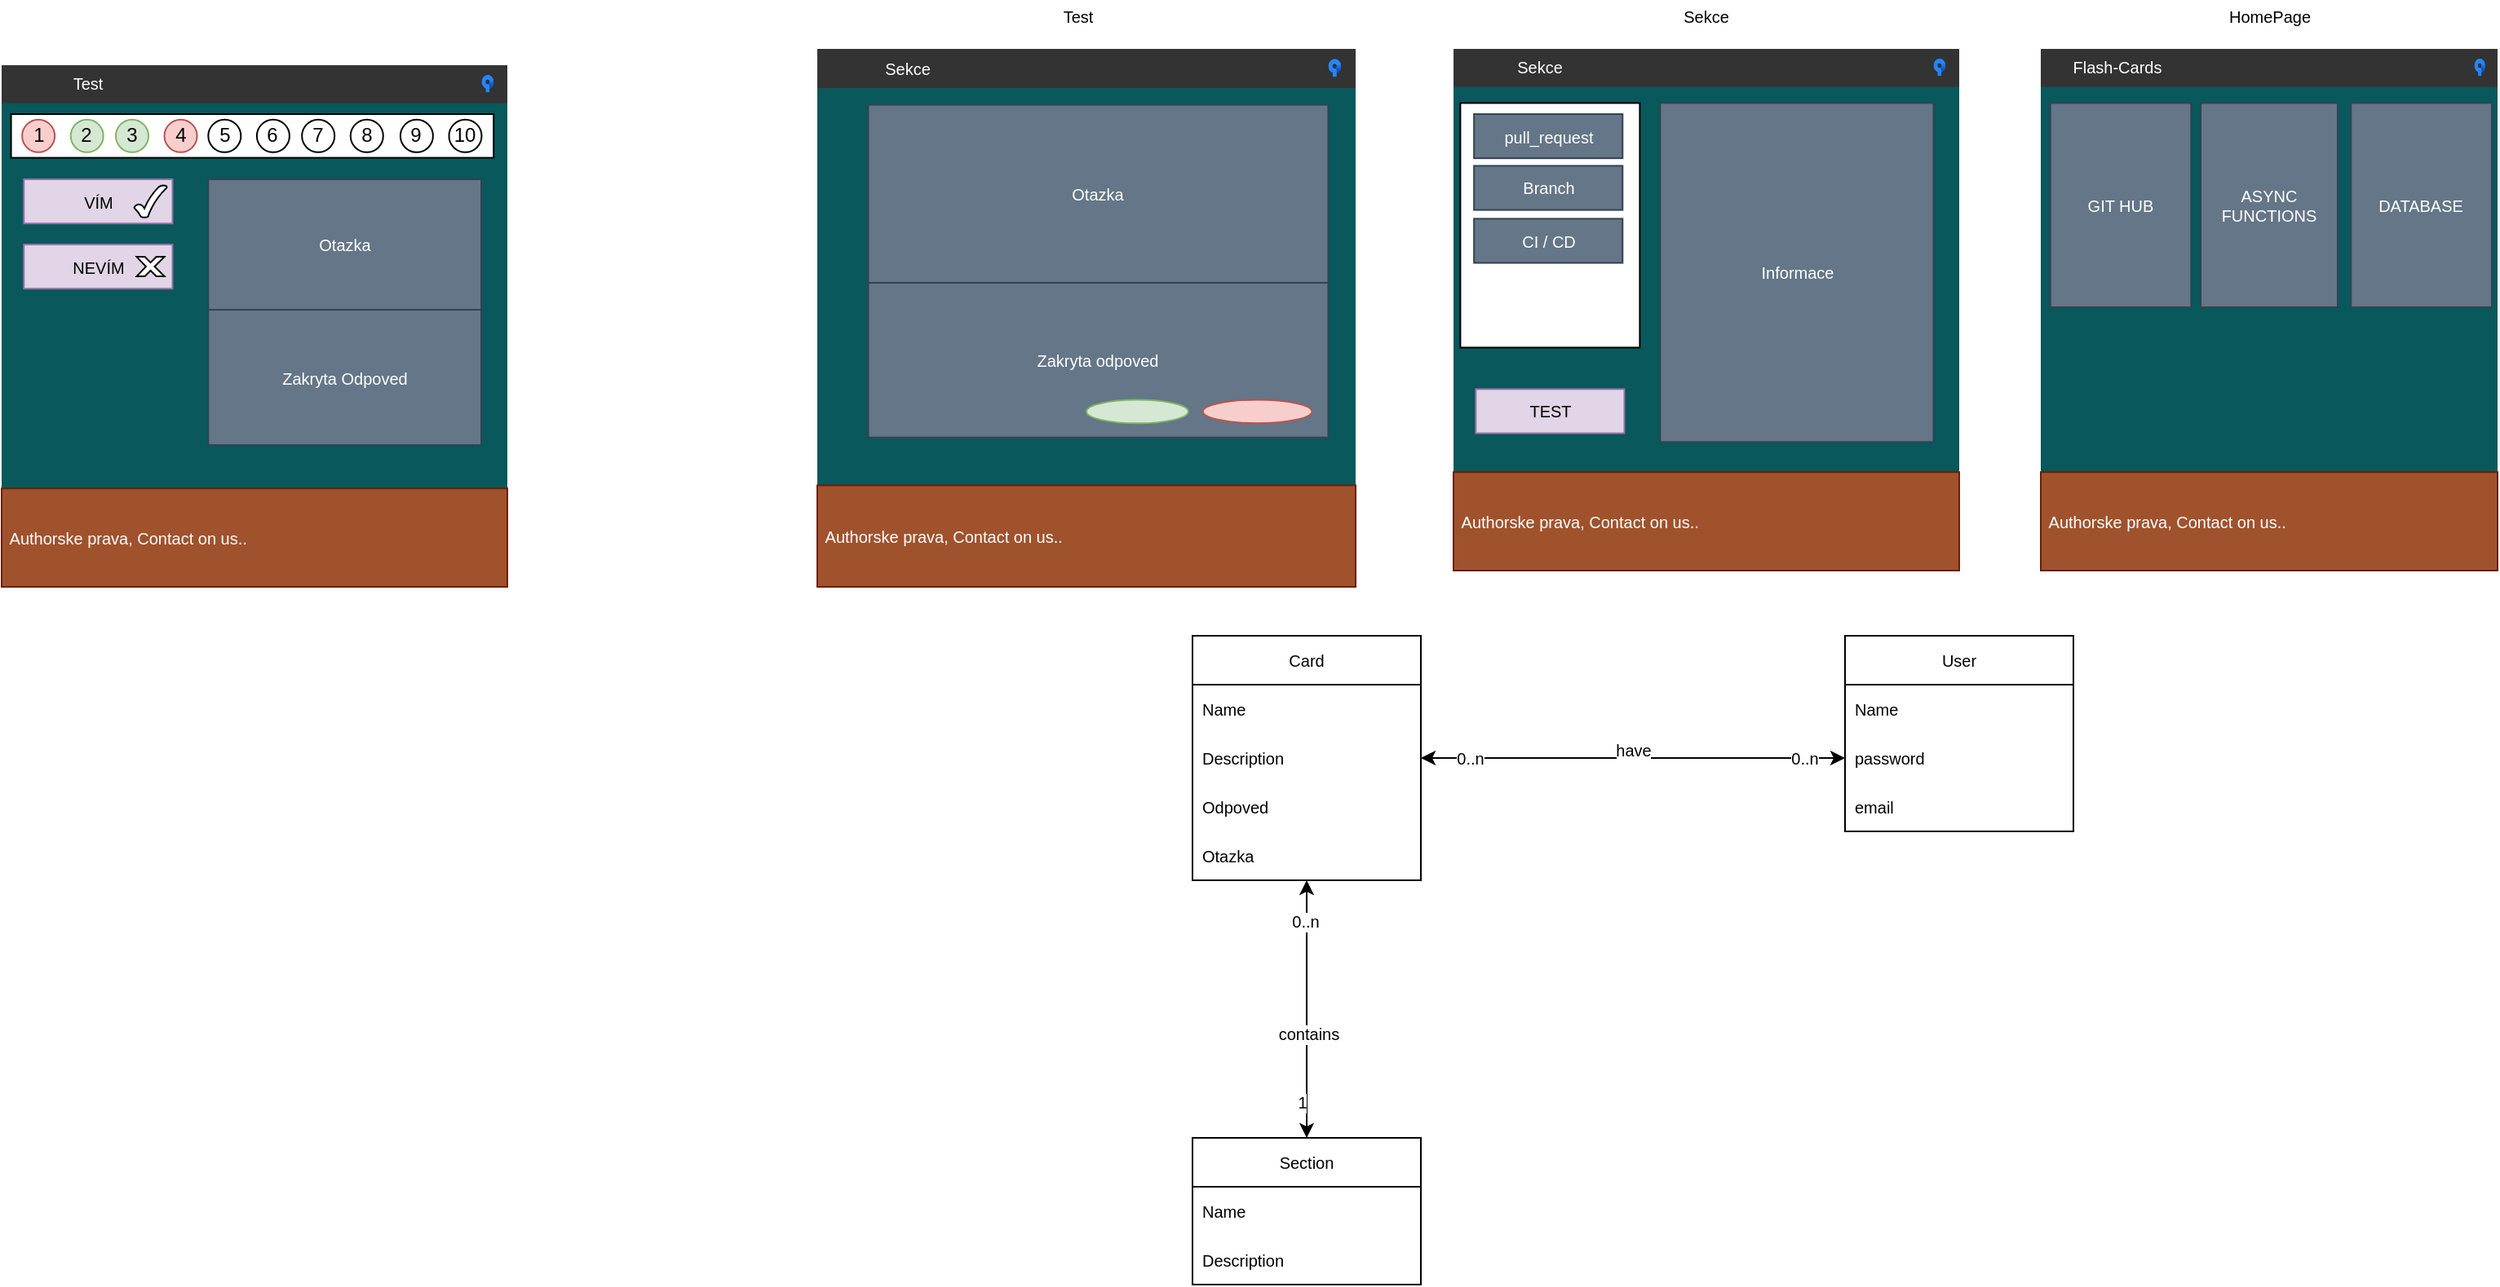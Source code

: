 <mxfile version="17.3.0" type="github">
  <diagram name="Page-1" id="5348f1db-0dfa-24cf-5d06-2057accb5106">
    <mxGraphModel dx="2661" dy="762" grid="1" gridSize="10" guides="1" tooltips="1" connect="1" arrows="1" fold="1" page="1" pageScale="1.5" pageWidth="826" pageHeight="1169" background="none" math="0" shadow="0">
      <root>
        <mxCell id="0" style=";html=1;" />
        <mxCell id="1" style=";html=1;" parent="0" />
        <mxCell id="ZXZA906Pf2Y4qzO6l1SS-5" value="" style="group;fontSize=10;" parent="1" vertex="1" connectable="0">
          <mxGeometry x="1070" y="90" width="280" height="320" as="geometry" />
        </mxCell>
        <mxCell id="55dd390204d0f602-3" value="" style="whiteSpace=wrap;html=1;rounded=0;shadow=0;dashed=0;strokeColor=none;strokeWidth=4;fillColor=#08585C;gradientColor=none;fontFamily=Helvetica;fontSize=10;fontColor=#FFFFFF;align=center;" parent="ZXZA906Pf2Y4qzO6l1SS-5" vertex="1">
          <mxGeometry y="22.642" width="280" height="273.208" as="geometry" />
        </mxCell>
        <mxCell id="55dd390204d0f602-1" value="&lt;blockquote style=&quot;margin: 0px 0px 0px 40px; border: none; padding: 0px; font-size: 10px;&quot;&gt;&lt;br style=&quot;font-size: 10px;&quot;&gt;&lt;/blockquote&gt;" style="whiteSpace=wrap;html=1;rounded=0;shadow=0;dashed=0;strokeColor=none;strokeWidth=4;fillColor=#333333;gradientColor=none;fontFamily=Helvetica;fontSize=10;fontColor=#FFFFFF;align=left;" parent="ZXZA906Pf2Y4qzO6l1SS-5" vertex="1">
          <mxGeometry width="280" height="23.273" as="geometry" />
        </mxCell>
        <mxCell id="MdLTqhbY8C-cr0AxBz09-2" value="&lt;font style=&quot;font-size: 10px;&quot;&gt;GIT HUB&lt;/font&gt;" style="rounded=0;whiteSpace=wrap;html=1;fillColor=#647687;strokeColor=#314354;fontColor=#ffffff;fontSize=10;" parent="ZXZA906Pf2Y4qzO6l1SS-5" vertex="1">
          <mxGeometry x="5.833" y="33.208" width="86.333" height="125.283" as="geometry" />
        </mxCell>
        <mxCell id="MdLTqhbY8C-cr0AxBz09-3" value="&lt;font style=&quot;font-size: 10px;&quot;&gt;ASYNC FUNCTIONS&lt;/font&gt;" style="rounded=0;whiteSpace=wrap;html=1;fillColor=#647687;strokeColor=#314354;fontColor=#ffffff;fontSize=10;" parent="ZXZA906Pf2Y4qzO6l1SS-5" vertex="1">
          <mxGeometry x="98.0" y="33.208" width="84" height="125.283" as="geometry" />
        </mxCell>
        <mxCell id="MdLTqhbY8C-cr0AxBz09-4" value="&lt;font style=&quot;font-size: 10px;&quot;&gt;DATABASE&lt;/font&gt;" style="rounded=0;whiteSpace=wrap;html=1;fillColor=#647687;strokeColor=#314354;fontColor=#ffffff;fontSize=10;" parent="ZXZA906Pf2Y4qzO6l1SS-5" vertex="1">
          <mxGeometry x="190.167" y="33.208" width="86.333" height="125.283" as="geometry" />
        </mxCell>
        <mxCell id="MdLTqhbY8C-cr0AxBz09-5" value="" style="image;image=img/lib/atlassian/Sourcetree_Logo.svg;fontSize=10;" parent="ZXZA906Pf2Y4qzO6l1SS-5" vertex="1">
          <mxGeometry x="265.767" y="5.962" width="6.65" height="10.717" as="geometry" />
        </mxCell>
        <mxCell id="MdLTqhbY8C-cr0AxBz09-7" value="&lt;font style=&quot;font-size: 10px;&quot;&gt;&amp;nbsp;Authorske prava, Contact on us..&lt;/font&gt;" style="rounded=0;whiteSpace=wrap;html=1;fontSize=10;fillColor=#a0522d;fontColor=#ffffff;strokeColor=#6D1F00;align=left;" parent="ZXZA906Pf2Y4qzO6l1SS-5" vertex="1">
          <mxGeometry y="259.623" width="280" height="60.377" as="geometry" />
        </mxCell>
        <mxCell id="ZXZA906Pf2Y4qzO6l1SS-7" style="edgeStyle=orthogonalEdgeStyle;rounded=0;orthogonalLoop=1;jettySize=auto;html=1;exitX=0.5;exitY=1;exitDx=0;exitDy=0;fontSize=10;" parent="ZXZA906Pf2Y4qzO6l1SS-5" source="55dd390204d0f602-1" target="55dd390204d0f602-1" edge="1">
          <mxGeometry relative="1" as="geometry" />
        </mxCell>
        <mxCell id="ZXZA906Pf2Y4qzO6l1SS-8" value="&lt;font color=&quot;#ffffff&quot; style=&quot;font-size: 10px;&quot;&gt;Flash-Cards&lt;/font&gt;" style="text;html=1;align=center;verticalAlign=middle;whiteSpace=wrap;rounded=0;fontSize=10;" parent="ZXZA906Pf2Y4qzO6l1SS-5" vertex="1">
          <mxGeometry x="11.351" y="4.364" width="71.892" height="13.913" as="geometry" />
        </mxCell>
        <mxCell id="2MfmbT6leCUpZEmxPiPL-1" value="" style="group;fontSize=10;" parent="1" vertex="1" connectable="0">
          <mxGeometry x="710" y="90" width="310" height="320" as="geometry" />
        </mxCell>
        <mxCell id="2MfmbT6leCUpZEmxPiPL-2" value="" style="whiteSpace=wrap;html=1;rounded=0;shadow=0;dashed=0;strokeColor=none;strokeWidth=4;fillColor=#08585C;gradientColor=none;fontFamily=Helvetica;fontSize=10;fontColor=#FFFFFF;align=center;" parent="2MfmbT6leCUpZEmxPiPL-1" vertex="1">
          <mxGeometry y="22.642" width="310" height="273.208" as="geometry" />
        </mxCell>
        <mxCell id="2MfmbT6leCUpZEmxPiPL-3" value="&lt;blockquote style=&quot;margin: 0px 0px 0px 40px; border: none; padding: 0px; font-size: 10px;&quot;&gt;&lt;br style=&quot;font-size: 10px;&quot;&gt;&lt;/blockquote&gt;" style="whiteSpace=wrap;html=1;rounded=0;shadow=0;dashed=0;strokeColor=none;strokeWidth=4;fillColor=#333333;gradientColor=none;fontFamily=Helvetica;fontSize=10;fontColor=#FFFFFF;align=left;" parent="2MfmbT6leCUpZEmxPiPL-1" vertex="1">
          <mxGeometry width="310" height="23.273" as="geometry" />
        </mxCell>
        <mxCell id="2MfmbT6leCUpZEmxPiPL-7" value="" style="image;image=img/lib/atlassian/Sourcetree_Logo.svg;fontSize=10;" parent="2MfmbT6leCUpZEmxPiPL-1" vertex="1">
          <mxGeometry x="294.242" y="5.962" width="7.363" height="10.717" as="geometry" />
        </mxCell>
        <mxCell id="2MfmbT6leCUpZEmxPiPL-8" value="&lt;font style=&quot;font-size: 10px;&quot;&gt;&amp;nbsp;Authorske prava, Contact on us..&lt;/font&gt;" style="rounded=0;whiteSpace=wrap;html=1;fontSize=10;fillColor=#a0522d;fontColor=#ffffff;strokeColor=#6D1F00;align=left;" parent="2MfmbT6leCUpZEmxPiPL-1" vertex="1">
          <mxGeometry y="259.623" width="310" height="60.377" as="geometry" />
        </mxCell>
        <mxCell id="2MfmbT6leCUpZEmxPiPL-9" style="edgeStyle=orthogonalEdgeStyle;rounded=0;orthogonalLoop=1;jettySize=auto;html=1;exitX=0.5;exitY=1;exitDx=0;exitDy=0;fontSize=10;" parent="2MfmbT6leCUpZEmxPiPL-1" source="2MfmbT6leCUpZEmxPiPL-3" target="2MfmbT6leCUpZEmxPiPL-3" edge="1">
          <mxGeometry relative="1" as="geometry" />
        </mxCell>
        <mxCell id="2MfmbT6leCUpZEmxPiPL-10" value="&lt;font color=&quot;#ffffff&quot; style=&quot;font-size: 10px;&quot;&gt;Sekce&lt;/font&gt;" style="text;html=1;align=center;verticalAlign=middle;whiteSpace=wrap;rounded=0;fontSize=10;" parent="2MfmbT6leCUpZEmxPiPL-1" vertex="1">
          <mxGeometry x="12.568" y="4.364" width="79.595" height="13.913" as="geometry" />
        </mxCell>
        <mxCell id="2MfmbT6leCUpZEmxPiPL-16" value="&lt;span style=&quot;font-size: 10px;&quot;&gt;Informace&lt;/span&gt;" style="rounded=0;whiteSpace=wrap;html=1;fillColor=#647687;strokeColor=#314354;fontColor=#ffffff;fontSize=10;" parent="2MfmbT6leCUpZEmxPiPL-1" vertex="1">
          <mxGeometry x="126.673" y="33.206" width="167.568" height="207.954" as="geometry" />
        </mxCell>
        <mxCell id="2MfmbT6leCUpZEmxPiPL-51" value="&lt;font style=&quot;font-size: 10px;&quot;&gt;TEST&lt;/font&gt;" style="rounded=0;whiteSpace=wrap;html=1;fillColor=#e1d5e7;strokeColor=#9673a6;fontSize=10;" parent="2MfmbT6leCUpZEmxPiPL-1" vertex="1">
          <mxGeometry x="13.648" y="208.696" width="91.081" height="27.084" as="geometry" />
        </mxCell>
        <mxCell id="2MfmbT6leCUpZEmxPiPL-86" value="" style="rounded=0;whiteSpace=wrap;html=1;fontSize=10;" parent="2MfmbT6leCUpZEmxPiPL-1" vertex="1">
          <mxGeometry x="4.19" y="33.21" width="110" height="150" as="geometry" />
        </mxCell>
        <mxCell id="2MfmbT6leCUpZEmxPiPL-6" value="&lt;span style=&quot;font-size: 10px;&quot;&gt;pull_request&lt;/span&gt;" style="rounded=0;whiteSpace=wrap;html=1;fillColor=#647687;strokeColor=#314354;fontColor=#ffffff;fontSize=10;" parent="2MfmbT6leCUpZEmxPiPL-1" vertex="1">
          <mxGeometry x="12.569" y="39.996" width="91.081" height="27.084" as="geometry" />
        </mxCell>
        <mxCell id="2MfmbT6leCUpZEmxPiPL-14" value="&lt;font style=&quot;font-size: 10px;&quot;&gt;Branch&lt;/font&gt;" style="rounded=0;whiteSpace=wrap;html=1;fillColor=#647687;strokeColor=#314354;fontColor=#ffffff;fontSize=10;" parent="2MfmbT6leCUpZEmxPiPL-1" vertex="1">
          <mxGeometry x="12.569" y="71.718" width="91.081" height="27.084" as="geometry" />
        </mxCell>
        <mxCell id="2MfmbT6leCUpZEmxPiPL-15" value="&lt;font style=&quot;font-size: 10px;&quot;&gt;CI / CD&lt;/font&gt;" style="rounded=0;whiteSpace=wrap;html=1;fillColor=#647687;strokeColor=#314354;fontColor=#ffffff;fontSize=10;" parent="2MfmbT6leCUpZEmxPiPL-1" vertex="1">
          <mxGeometry x="12.569" y="104.181" width="91.081" height="27.084" as="geometry" />
        </mxCell>
        <mxCell id="2MfmbT6leCUpZEmxPiPL-12" value="&lt;font style=&quot;font-size: 10px;&quot;&gt;Sekce&lt;/font&gt;" style="text;html=1;strokeColor=none;fillColor=none;align=center;verticalAlign=middle;whiteSpace=wrap;rounded=0;fontSize=10;" parent="1" vertex="1">
          <mxGeometry x="830" y="60" width="70" height="20" as="geometry" />
        </mxCell>
        <mxCell id="2MfmbT6leCUpZEmxPiPL-13" value="&lt;font style=&quot;font-size: 10px;&quot;&gt;HomePage&lt;/font&gt;" style="text;html=1;strokeColor=none;fillColor=none;align=center;verticalAlign=middle;whiteSpace=wrap;rounded=0;fontSize=10;" parent="1" vertex="1">
          <mxGeometry x="1172.5" y="60" width="75" height="20" as="geometry" />
        </mxCell>
        <mxCell id="2MfmbT6leCUpZEmxPiPL-29" value="" style="group;fontSize=10;" parent="1" vertex="1" connectable="0">
          <mxGeometry x="320" y="90" width="330" height="330" as="geometry" />
        </mxCell>
        <mxCell id="2MfmbT6leCUpZEmxPiPL-30" value="" style="whiteSpace=wrap;html=1;rounded=0;shadow=0;dashed=0;strokeColor=none;strokeWidth=4;fillColor=#08585C;gradientColor=none;fontFamily=Helvetica;fontSize=10;fontColor=#FFFFFF;align=center;" parent="2MfmbT6leCUpZEmxPiPL-29" vertex="1">
          <mxGeometry y="23.349" width="330" height="281.745" as="geometry" />
        </mxCell>
        <mxCell id="2MfmbT6leCUpZEmxPiPL-31" value="&lt;blockquote style=&quot;margin: 0px 0px 0px 40px; border: none; padding: 0px; font-size: 10px;&quot;&gt;&lt;br style=&quot;font-size: 10px;&quot;&gt;&lt;/blockquote&gt;" style="whiteSpace=wrap;html=1;rounded=0;shadow=0;dashed=0;strokeColor=none;strokeWidth=4;fillColor=#333333;gradientColor=none;fontFamily=Helvetica;fontSize=10;fontColor=#FFFFFF;align=left;" parent="2MfmbT6leCUpZEmxPiPL-29" vertex="1">
          <mxGeometry width="330" height="24" as="geometry" />
        </mxCell>
        <mxCell id="2MfmbT6leCUpZEmxPiPL-33" value="" style="image;image=img/lib/atlassian/Sourcetree_Logo.svg;fontSize=10;" parent="2MfmbT6leCUpZEmxPiPL-29" vertex="1">
          <mxGeometry x="313.225" y="6.149" width="7.838" height="11.052" as="geometry" />
        </mxCell>
        <mxCell id="2MfmbT6leCUpZEmxPiPL-34" value="&lt;font style=&quot;font-size: 10px;&quot;&gt;&amp;nbsp;Authorske prava, Contact on us..&lt;/font&gt;" style="rounded=0;whiteSpace=wrap;html=1;fontSize=10;fillColor=#a0522d;fontColor=#ffffff;strokeColor=#6D1F00;align=left;" parent="2MfmbT6leCUpZEmxPiPL-29" vertex="1">
          <mxGeometry y="267.736" width="330" height="62.264" as="geometry" />
        </mxCell>
        <mxCell id="2MfmbT6leCUpZEmxPiPL-35" style="edgeStyle=orthogonalEdgeStyle;rounded=0;orthogonalLoop=1;jettySize=auto;html=1;exitX=0.5;exitY=1;exitDx=0;exitDy=0;fontSize=10;" parent="2MfmbT6leCUpZEmxPiPL-29" source="2MfmbT6leCUpZEmxPiPL-31" target="2MfmbT6leCUpZEmxPiPL-31" edge="1">
          <mxGeometry relative="1" as="geometry" />
        </mxCell>
        <mxCell id="2MfmbT6leCUpZEmxPiPL-36" value="&lt;font color=&quot;#ffffff&quot; style=&quot;font-size: 10px;&quot;&gt;Sekce&lt;/font&gt;" style="text;html=1;align=center;verticalAlign=middle;whiteSpace=wrap;rounded=0;fontSize=10;" parent="2MfmbT6leCUpZEmxPiPL-29" vertex="1">
          <mxGeometry x="13.378" y="4.5" width="84.73" height="14.348" as="geometry" />
        </mxCell>
        <mxCell id="2MfmbT6leCUpZEmxPiPL-39" value="&lt;span style=&quot;font-size: 10px;&quot;&gt;Otazka&lt;/span&gt;" style="rounded=0;whiteSpace=wrap;html=1;fillColor=#647687;strokeColor=#314354;fontColor=#ffffff;fontSize=10;" parent="2MfmbT6leCUpZEmxPiPL-29" vertex="1">
          <mxGeometry x="31.216" y="34.243" width="282.007" height="109.235" as="geometry" />
        </mxCell>
        <mxCell id="2MfmbT6leCUpZEmxPiPL-52" value="&lt;span style=&quot;font-size: 10px;&quot;&gt;Zakryta odpoved&lt;/span&gt;" style="rounded=0;whiteSpace=wrap;html=1;fillColor=#647687;strokeColor=#314354;fontColor=#ffffff;fontSize=10;" parent="2MfmbT6leCUpZEmxPiPL-29" vertex="1">
          <mxGeometry x="31.216" y="143.478" width="282.007" height="94.887" as="geometry" />
        </mxCell>
        <mxCell id="2MfmbT6leCUpZEmxPiPL-54" value="" style="ellipse;whiteSpace=wrap;html=1;fontSize=10;fillColor=#d5e8d4;strokeColor=#82b366;" parent="2MfmbT6leCUpZEmxPiPL-29" vertex="1">
          <mxGeometry x="165" y="215.308" width="62.432" height="14.348" as="geometry" />
        </mxCell>
        <mxCell id="2MfmbT6leCUpZEmxPiPL-55" value="" style="ellipse;whiteSpace=wrap;html=1;fontSize=10;fillColor=#f8cecc;strokeColor=#b85450;" parent="2MfmbT6leCUpZEmxPiPL-29" vertex="1">
          <mxGeometry x="236.351" y="215.217" width="66.892" height="14.439" as="geometry" />
        </mxCell>
        <mxCell id="2MfmbT6leCUpZEmxPiPL-53" value="&lt;span style=&quot;font-size: 10px;&quot;&gt;Test&lt;/span&gt;" style="text;html=1;strokeColor=none;fillColor=none;align=center;verticalAlign=middle;whiteSpace=wrap;rounded=0;fontSize=10;" parent="1" vertex="1">
          <mxGeometry x="430" y="60" width="100" height="20" as="geometry" />
        </mxCell>
        <mxCell id="2MfmbT6leCUpZEmxPiPL-56" value="Card" style="swimlane;fontStyle=0;childLayout=stackLayout;horizontal=1;startSize=30;horizontalStack=0;resizeParent=1;resizeParentMax=0;resizeLast=0;collapsible=1;marginBottom=0;fontSize=10;" parent="1" vertex="1">
          <mxGeometry x="550" y="450" width="140" height="150" as="geometry" />
        </mxCell>
        <mxCell id="2MfmbT6leCUpZEmxPiPL-57" value="Name" style="text;strokeColor=none;fillColor=none;align=left;verticalAlign=middle;spacingLeft=4;spacingRight=4;overflow=hidden;points=[[0,0.5],[1,0.5]];portConstraint=eastwest;rotatable=0;fontSize=10;" parent="2MfmbT6leCUpZEmxPiPL-56" vertex="1">
          <mxGeometry y="30" width="140" height="30" as="geometry" />
        </mxCell>
        <mxCell id="2MfmbT6leCUpZEmxPiPL-58" value="Description" style="text;strokeColor=none;fillColor=none;align=left;verticalAlign=middle;spacingLeft=4;spacingRight=4;overflow=hidden;points=[[0,0.5],[1,0.5]];portConstraint=eastwest;rotatable=0;fontSize=10;" parent="2MfmbT6leCUpZEmxPiPL-56" vertex="1">
          <mxGeometry y="60" width="140" height="30" as="geometry" />
        </mxCell>
        <mxCell id="2MfmbT6leCUpZEmxPiPL-95" value="Odpoved" style="text;strokeColor=none;fillColor=none;align=left;verticalAlign=middle;spacingLeft=4;spacingRight=4;overflow=hidden;points=[[0,0.5],[1,0.5]];portConstraint=eastwest;rotatable=0;fontSize=10;" parent="2MfmbT6leCUpZEmxPiPL-56" vertex="1">
          <mxGeometry y="90" width="140" height="30" as="geometry" />
        </mxCell>
        <mxCell id="2MfmbT6leCUpZEmxPiPL-94" value="Otazka" style="text;strokeColor=none;fillColor=none;align=left;verticalAlign=middle;spacingLeft=4;spacingRight=4;overflow=hidden;points=[[0,0.5],[1,0.5]];portConstraint=eastwest;rotatable=0;fontSize=10;" parent="2MfmbT6leCUpZEmxPiPL-56" vertex="1">
          <mxGeometry y="120" width="140" height="30" as="geometry" />
        </mxCell>
        <mxCell id="2MfmbT6leCUpZEmxPiPL-59" value="User" style="swimlane;fontStyle=0;childLayout=stackLayout;horizontal=1;startSize=30;horizontalStack=0;resizeParent=1;resizeParentMax=0;resizeLast=0;collapsible=1;marginBottom=0;fontSize=10;" parent="1" vertex="1">
          <mxGeometry x="950" y="450" width="140" height="120" as="geometry" />
        </mxCell>
        <mxCell id="2MfmbT6leCUpZEmxPiPL-60" value="Name" style="text;strokeColor=none;fillColor=none;align=left;verticalAlign=middle;spacingLeft=4;spacingRight=4;overflow=hidden;points=[[0,0.5],[1,0.5]];portConstraint=eastwest;rotatable=0;fontSize=10;" parent="2MfmbT6leCUpZEmxPiPL-59" vertex="1">
          <mxGeometry y="30" width="140" height="30" as="geometry" />
        </mxCell>
        <mxCell id="2MfmbT6leCUpZEmxPiPL-61" value="password" style="text;strokeColor=none;fillColor=none;align=left;verticalAlign=middle;spacingLeft=4;spacingRight=4;overflow=hidden;points=[[0,0.5],[1,0.5]];portConstraint=eastwest;rotatable=0;fontSize=10;" parent="2MfmbT6leCUpZEmxPiPL-59" vertex="1">
          <mxGeometry y="60" width="140" height="30" as="geometry" />
        </mxCell>
        <mxCell id="2MfmbT6leCUpZEmxPiPL-62" value="email" style="text;strokeColor=none;fillColor=none;align=left;verticalAlign=middle;spacingLeft=4;spacingRight=4;overflow=hidden;points=[[0,0.5],[1,0.5]];portConstraint=eastwest;rotatable=0;fontSize=10;" parent="2MfmbT6leCUpZEmxPiPL-59" vertex="1">
          <mxGeometry y="90" width="140" height="30" as="geometry" />
        </mxCell>
        <mxCell id="2MfmbT6leCUpZEmxPiPL-63" value="" style="endArrow=classic;startArrow=classic;html=1;rounded=0;fontSize=10;fontColor=#000000;exitX=1;exitY=0.5;exitDx=0;exitDy=0;entryX=0;entryY=0.5;entryDx=0;entryDy=0;" parent="1" source="2MfmbT6leCUpZEmxPiPL-58" target="2MfmbT6leCUpZEmxPiPL-61" edge="1">
          <mxGeometry width="50" height="50" relative="1" as="geometry">
            <mxPoint x="970" y="740" as="sourcePoint" />
            <mxPoint x="1020" y="690" as="targetPoint" />
          </mxGeometry>
        </mxCell>
        <mxCell id="2MfmbT6leCUpZEmxPiPL-64" value="0..n" style="edgeLabel;html=1;align=center;verticalAlign=middle;resizable=0;points=[];fontSize=10;fontColor=#000000;" parent="2MfmbT6leCUpZEmxPiPL-63" vertex="1" connectable="0">
          <mxGeometry x="-0.769" relative="1" as="geometry">
            <mxPoint as="offset" />
          </mxGeometry>
        </mxCell>
        <mxCell id="2MfmbT6leCUpZEmxPiPL-65" value="0..n" style="edgeLabel;html=1;align=center;verticalAlign=middle;resizable=0;points=[];fontSize=10;fontColor=#000000;" parent="2MfmbT6leCUpZEmxPiPL-63" vertex="1" connectable="0">
          <mxGeometry x="0.808" relative="1" as="geometry">
            <mxPoint as="offset" />
          </mxGeometry>
        </mxCell>
        <mxCell id="2MfmbT6leCUpZEmxPiPL-66" value="have" style="edgeLabel;html=1;align=center;verticalAlign=middle;resizable=0;points=[];fontSize=10;fontColor=#000000;" parent="2MfmbT6leCUpZEmxPiPL-63" vertex="1" connectable="0">
          <mxGeometry x="-0.115" relative="1" as="geometry">
            <mxPoint x="15" y="-5" as="offset" />
          </mxGeometry>
        </mxCell>
        <mxCell id="2MfmbT6leCUpZEmxPiPL-67" value="Section" style="swimlane;fontStyle=0;childLayout=stackLayout;horizontal=1;startSize=30;horizontalStack=0;resizeParent=1;resizeParentMax=0;resizeLast=0;collapsible=1;marginBottom=0;fontSize=10;" parent="1" vertex="1">
          <mxGeometry x="550" y="758" width="140" height="90" as="geometry" />
        </mxCell>
        <mxCell id="2MfmbT6leCUpZEmxPiPL-68" value="Name" style="text;strokeColor=none;fillColor=none;align=left;verticalAlign=middle;spacingLeft=4;spacingRight=4;overflow=hidden;points=[[0,0.5],[1,0.5]];portConstraint=eastwest;rotatable=0;fontSize=10;" parent="2MfmbT6leCUpZEmxPiPL-67" vertex="1">
          <mxGeometry y="30" width="140" height="30" as="geometry" />
        </mxCell>
        <mxCell id="2MfmbT6leCUpZEmxPiPL-69" value="Description" style="text;strokeColor=none;fillColor=none;align=left;verticalAlign=middle;spacingLeft=4;spacingRight=4;overflow=hidden;points=[[0,0.5],[1,0.5]];portConstraint=eastwest;rotatable=0;fontSize=10;" parent="2MfmbT6leCUpZEmxPiPL-67" vertex="1">
          <mxGeometry y="60" width="140" height="30" as="geometry" />
        </mxCell>
        <mxCell id="2MfmbT6leCUpZEmxPiPL-70" value="" style="endArrow=classic;html=1;rounded=0;fontSize=10;fontColor=#000000;exitX=0.5;exitY=0;exitDx=0;exitDy=0;" parent="1" source="2MfmbT6leCUpZEmxPiPL-67" target="2MfmbT6leCUpZEmxPiPL-94" edge="1">
          <mxGeometry width="50" height="50" relative="1" as="geometry">
            <mxPoint x="1010" y="690" as="sourcePoint" />
            <mxPoint x="620" y="540" as="targetPoint" />
          </mxGeometry>
        </mxCell>
        <mxCell id="2MfmbT6leCUpZEmxPiPL-71" value="contains" style="edgeLabel;html=1;align=center;verticalAlign=middle;resizable=0;points=[];fontSize=10;fontColor=#000000;" parent="2MfmbT6leCUpZEmxPiPL-70" vertex="1" connectable="0">
          <mxGeometry x="-0.65" y="-2" relative="1" as="geometry">
            <mxPoint x="-1" y="-37" as="offset" />
          </mxGeometry>
        </mxCell>
        <mxCell id="2MfmbT6leCUpZEmxPiPL-72" value="1" style="edgeLabel;html=1;align=center;verticalAlign=middle;resizable=0;points=[];fontSize=10;fontColor=#000000;" parent="2MfmbT6leCUpZEmxPiPL-70" vertex="1" connectable="0">
          <mxGeometry x="-0.723" y="3" relative="1" as="geometry">
            <mxPoint as="offset" />
          </mxGeometry>
        </mxCell>
        <mxCell id="2MfmbT6leCUpZEmxPiPL-73" value="0..n" style="edgeLabel;html=1;align=center;verticalAlign=middle;resizable=0;points=[];fontSize=10;fontColor=#000000;" parent="2MfmbT6leCUpZEmxPiPL-70" vertex="1" connectable="0">
          <mxGeometry x="0.692" y="1" relative="1" as="geometry">
            <mxPoint as="offset" />
          </mxGeometry>
        </mxCell>
        <mxCell id="2MfmbT6leCUpZEmxPiPL-91" value="" style="endArrow=classic;html=1;rounded=0;fontSize=10;entryX=0.5;entryY=0;entryDx=0;entryDy=0;" parent="1" target="2MfmbT6leCUpZEmxPiPL-67" edge="1">
          <mxGeometry width="50" height="50" relative="1" as="geometry">
            <mxPoint x="620" y="748" as="sourcePoint" />
            <mxPoint x="340" y="768" as="targetPoint" />
          </mxGeometry>
        </mxCell>
        <mxCell id="acCct1rujNNvWMvNzLPM-1" value="2" style="group;fontSize=10;" vertex="1" connectable="0" parent="1">
          <mxGeometry x="-180" y="100" width="546.454" height="320" as="geometry" />
        </mxCell>
        <mxCell id="acCct1rujNNvWMvNzLPM-2" value="" style="whiteSpace=wrap;html=1;rounded=0;shadow=0;dashed=0;strokeColor=none;strokeWidth=4;fillColor=#08585C;gradientColor=none;fontFamily=Helvetica;fontSize=10;fontColor=#FFFFFF;align=center;" vertex="1" parent="acCct1rujNNvWMvNzLPM-1">
          <mxGeometry y="22.642" width="310" height="273.208" as="geometry" />
        </mxCell>
        <mxCell id="acCct1rujNNvWMvNzLPM-3" value="&lt;blockquote style=&quot;margin: 0px 0px 0px 40px; border: none; padding: 0px; font-size: 10px;&quot;&gt;&lt;br style=&quot;font-size: 10px;&quot;&gt;&lt;/blockquote&gt;" style="whiteSpace=wrap;html=1;rounded=0;shadow=0;dashed=0;strokeColor=none;strokeWidth=4;fillColor=#333333;gradientColor=none;fontFamily=Helvetica;fontSize=10;fontColor=#FFFFFF;align=left;" vertex="1" parent="acCct1rujNNvWMvNzLPM-1">
          <mxGeometry width="310" height="23.273" as="geometry" />
        </mxCell>
        <mxCell id="acCct1rujNNvWMvNzLPM-4" value="" style="image;image=img/lib/atlassian/Sourcetree_Logo.svg;fontSize=10;" vertex="1" parent="acCct1rujNNvWMvNzLPM-1">
          <mxGeometry x="294.242" y="5.962" width="7.363" height="10.717" as="geometry" />
        </mxCell>
        <mxCell id="acCct1rujNNvWMvNzLPM-5" value="&lt;font style=&quot;font-size: 10px;&quot;&gt;&amp;nbsp;Authorske prava, Contact on us..&lt;/font&gt;" style="rounded=0;whiteSpace=wrap;html=1;fontSize=10;fillColor=#a0522d;fontColor=#ffffff;strokeColor=#6D1F00;align=left;" vertex="1" parent="acCct1rujNNvWMvNzLPM-1">
          <mxGeometry y="259.623" width="310" height="60.377" as="geometry" />
        </mxCell>
        <mxCell id="acCct1rujNNvWMvNzLPM-6" style="edgeStyle=orthogonalEdgeStyle;rounded=0;orthogonalLoop=1;jettySize=auto;html=1;exitX=0.5;exitY=1;exitDx=0;exitDy=0;fontSize=10;" edge="1" parent="acCct1rujNNvWMvNzLPM-1" source="acCct1rujNNvWMvNzLPM-3" target="acCct1rujNNvWMvNzLPM-3">
          <mxGeometry relative="1" as="geometry" />
        </mxCell>
        <mxCell id="acCct1rujNNvWMvNzLPM-7" value="&lt;font color=&quot;#ffffff&quot;&gt;Test&lt;/font&gt;" style="text;html=1;align=center;verticalAlign=middle;whiteSpace=wrap;rounded=0;fontSize=10;" vertex="1" parent="acCct1rujNNvWMvNzLPM-1">
          <mxGeometry x="12.568" y="4.364" width="79.595" height="13.913" as="geometry" />
        </mxCell>
        <mxCell id="acCct1rujNNvWMvNzLPM-10" value="" style="rounded=0;whiteSpace=wrap;html=1;fontSize=10;" vertex="1" parent="acCct1rujNNvWMvNzLPM-1">
          <mxGeometry x="5.79" y="30" width="295.81" height="26.79" as="geometry" />
        </mxCell>
        <mxCell id="acCct1rujNNvWMvNzLPM-14" value="1" style="ellipse;whiteSpace=wrap;html=1;fillColor=#f8cecc;strokeColor=#b85450;" vertex="1" parent="acCct1rujNNvWMvNzLPM-1">
          <mxGeometry x="12.57" y="33.39" width="20" height="20" as="geometry" />
        </mxCell>
        <mxCell id="acCct1rujNNvWMvNzLPM-15" value="2" style="ellipse;whiteSpace=wrap;html=1;fillColor=#d5e8d4;strokeColor=#82b366;" vertex="1" parent="acCct1rujNNvWMvNzLPM-1">
          <mxGeometry x="42.36" y="33.39" width="20" height="20" as="geometry" />
        </mxCell>
        <mxCell id="acCct1rujNNvWMvNzLPM-16" value="3" style="ellipse;whiteSpace=wrap;html=1;fillColor=#d5e8d4;strokeColor=#82b366;" vertex="1" parent="acCct1rujNNvWMvNzLPM-1">
          <mxGeometry x="70" y="33.39" width="20" height="20" as="geometry" />
        </mxCell>
        <mxCell id="acCct1rujNNvWMvNzLPM-17" value="4" style="ellipse;whiteSpace=wrap;html=1;fillColor=#f8cecc;strokeColor=#b85450;" vertex="1" parent="acCct1rujNNvWMvNzLPM-1">
          <mxGeometry x="99.79" y="33.39" width="20" height="20" as="geometry" />
        </mxCell>
        <mxCell id="acCct1rujNNvWMvNzLPM-18" value="5" style="ellipse;whiteSpace=wrap;html=1;" vertex="1" parent="acCct1rujNNvWMvNzLPM-1">
          <mxGeometry x="126.67" y="33.39" width="20" height="20" as="geometry" />
        </mxCell>
        <mxCell id="acCct1rujNNvWMvNzLPM-19" value="6" style="ellipse;whiteSpace=wrap;html=1;" vertex="1" parent="acCct1rujNNvWMvNzLPM-1">
          <mxGeometry x="156.46" y="33.39" width="20" height="20" as="geometry" />
        </mxCell>
        <mxCell id="acCct1rujNNvWMvNzLPM-20" value="7" style="ellipse;whiteSpace=wrap;html=1;" vertex="1" parent="acCct1rujNNvWMvNzLPM-1">
          <mxGeometry x="184.1" y="33.39" width="20" height="20" as="geometry" />
        </mxCell>
        <mxCell id="acCct1rujNNvWMvNzLPM-21" value="8" style="ellipse;whiteSpace=wrap;html=1;" vertex="1" parent="acCct1rujNNvWMvNzLPM-1">
          <mxGeometry x="213.89" y="33.39" width="20" height="20" as="geometry" />
        </mxCell>
        <mxCell id="acCct1rujNNvWMvNzLPM-22" value="9" style="ellipse;whiteSpace=wrap;html=1;" vertex="1" parent="acCct1rujNNvWMvNzLPM-1">
          <mxGeometry x="244.45" y="33.39" width="20" height="20" as="geometry" />
        </mxCell>
        <mxCell id="acCct1rujNNvWMvNzLPM-23" value="10" style="ellipse;whiteSpace=wrap;html=1;" vertex="1" parent="acCct1rujNNvWMvNzLPM-1">
          <mxGeometry x="274.24" y="33.39" width="20" height="20" as="geometry" />
        </mxCell>
        <mxCell id="acCct1rujNNvWMvNzLPM-44" value="VÍM" style="rounded=0;whiteSpace=wrap;html=1;fillColor=#e1d5e7;strokeColor=#9673a6;fontSize=10;" vertex="1" parent="acCct1rujNNvWMvNzLPM-1">
          <mxGeometry x="13.648" y="69.996" width="91.081" height="27.084" as="geometry" />
        </mxCell>
        <mxCell id="acCct1rujNNvWMvNzLPM-45" value="NEVÍM" style="rounded=0;whiteSpace=wrap;html=1;fillColor=#e1d5e7;strokeColor=#9673a6;fontSize=10;" vertex="1" parent="acCct1rujNNvWMvNzLPM-1">
          <mxGeometry x="13.648" y="109.996" width="91.081" height="27.084" as="geometry" />
        </mxCell>
        <mxCell id="acCct1rujNNvWMvNzLPM-57" value="&lt;span style=&quot;font-size: 10px;&quot;&gt;Otazka&lt;/span&gt;" style="rounded=0;whiteSpace=wrap;html=1;fillColor=#647687;strokeColor=#314354;fontColor=#ffffff;fontSize=10;" vertex="1" parent="acCct1rujNNvWMvNzLPM-1">
          <mxGeometry x="126.67" y="70" width="167.33" height="80" as="geometry" />
        </mxCell>
        <mxCell id="acCct1rujNNvWMvNzLPM-58" value="Zakryta Odpoved" style="rounded=0;whiteSpace=wrap;html=1;fillColor=#647687;strokeColor=#314354;fontColor=#ffffff;fontSize=10;" vertex="1" parent="acCct1rujNNvWMvNzLPM-1">
          <mxGeometry x="126.67" y="150" width="167.33" height="83" as="geometry" />
        </mxCell>
        <mxCell id="acCct1rujNNvWMvNzLPM-60" value="" style="verticalLabelPosition=bottom;verticalAlign=top;html=1;shape=mxgraph.basic.x" vertex="1" parent="acCct1rujNNvWMvNzLPM-1">
          <mxGeometry x="82.79" y="117.54" width="17" height="12" as="geometry" />
        </mxCell>
        <mxCell id="acCct1rujNNvWMvNzLPM-61" value="" style="verticalLabelPosition=bottom;verticalAlign=top;html=1;shape=mxgraph.basic.tick" vertex="1" parent="acCct1rujNNvWMvNzLPM-1">
          <mxGeometry x="81.29" y="73.54" width="20" height="20" as="geometry" />
        </mxCell>
      </root>
    </mxGraphModel>
  </diagram>
</mxfile>
